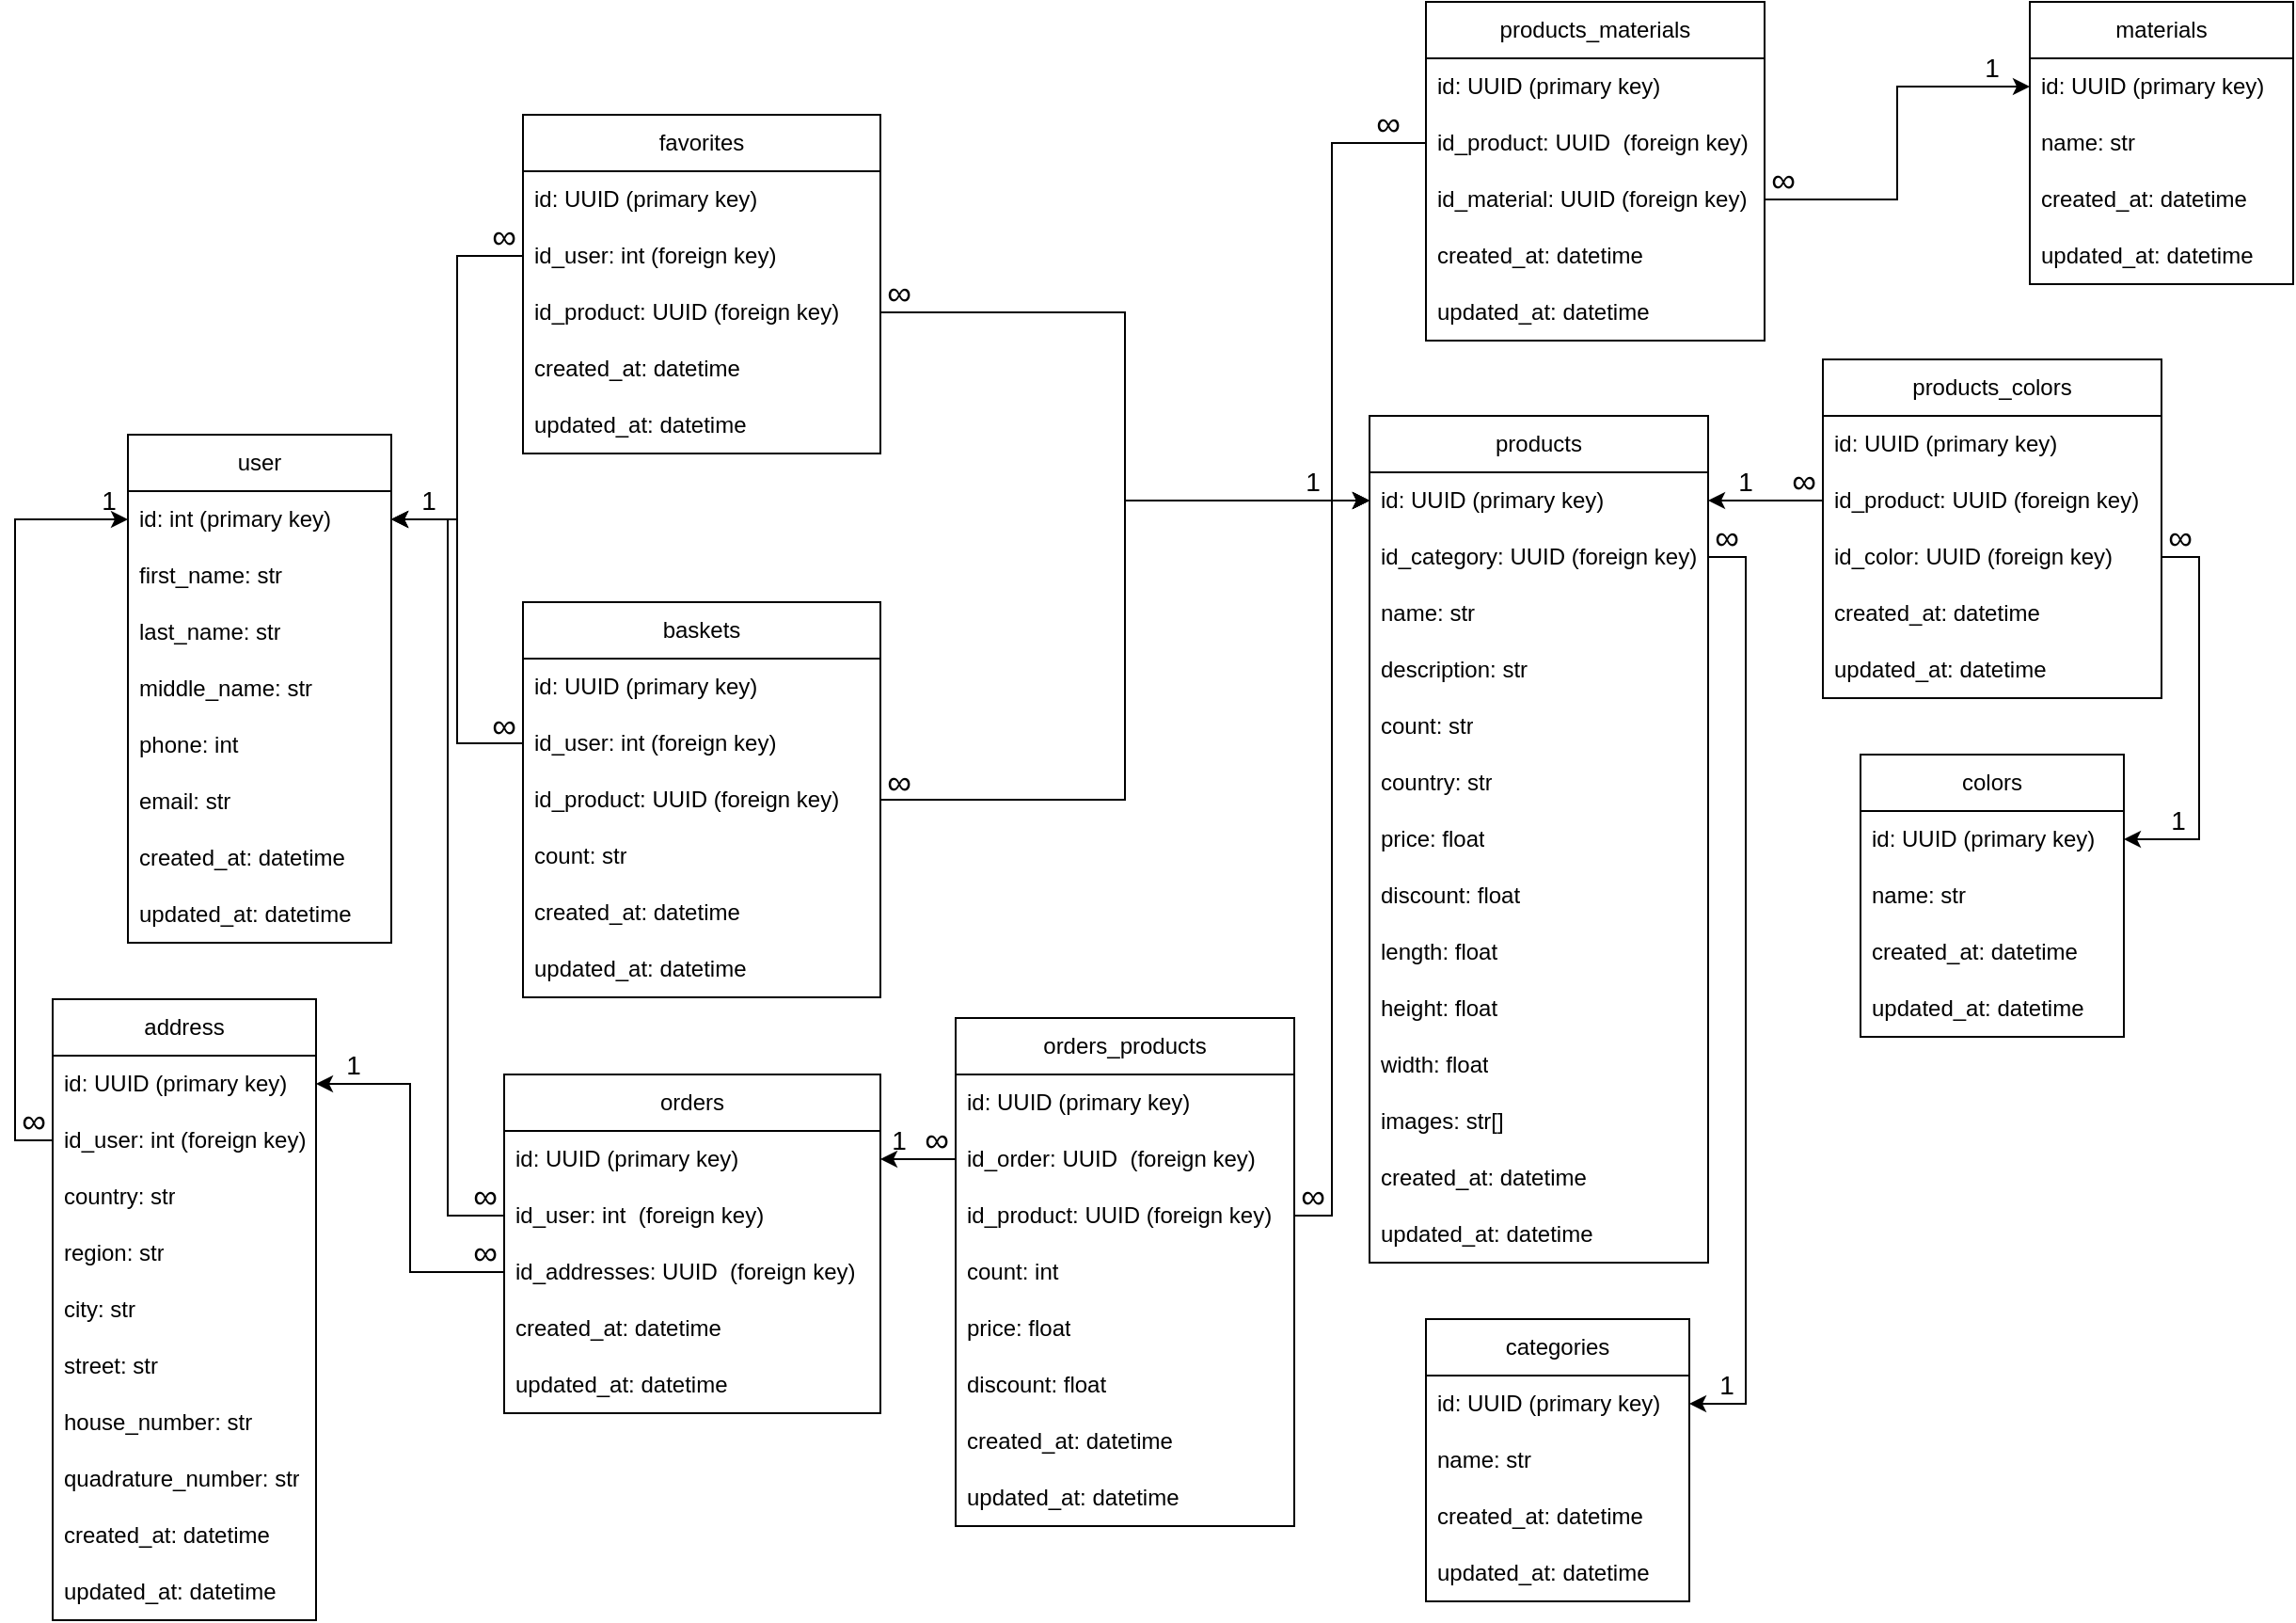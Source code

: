 <mxfile version="28.2.5">
  <diagram name="Страница — 1" id="XmU7FVaK3jE8SPBgmgjJ">
    <mxGraphModel dx="391" dy="417" grid="1" gridSize="10" guides="1" tooltips="1" connect="1" arrows="1" fold="1" page="1" pageScale="1" pageWidth="827" pageHeight="1169" math="0" shadow="0">
      <root>
        <mxCell id="0" />
        <mxCell id="1" parent="0" />
        <mxCell id="-l-SPAOXiLF5d0-7o0N8-3" value="user" style="swimlane;fontStyle=0;childLayout=stackLayout;horizontal=1;startSize=30;horizontalStack=0;resizeParent=1;resizeParentMax=0;resizeLast=0;collapsible=1;marginBottom=0;whiteSpace=wrap;html=1;" parent="1" vertex="1">
          <mxGeometry x="160" y="360" width="140" height="270" as="geometry" />
        </mxCell>
        <mxCell id="-l-SPAOXiLF5d0-7o0N8-4" value="id: int (primary key)" style="text;strokeColor=none;fillColor=none;align=left;verticalAlign=middle;spacingLeft=4;spacingRight=4;overflow=hidden;points=[[0,0.5],[1,0.5]];portConstraint=eastwest;rotatable=0;whiteSpace=wrap;html=1;" parent="-l-SPAOXiLF5d0-7o0N8-3" vertex="1">
          <mxGeometry y="30" width="140" height="30" as="geometry" />
        </mxCell>
        <mxCell id="-l-SPAOXiLF5d0-7o0N8-5" value="first_name: str" style="text;strokeColor=none;fillColor=none;align=left;verticalAlign=middle;spacingLeft=4;spacingRight=4;overflow=hidden;points=[[0,0.5],[1,0.5]];portConstraint=eastwest;rotatable=0;whiteSpace=wrap;html=1;" parent="-l-SPAOXiLF5d0-7o0N8-3" vertex="1">
          <mxGeometry y="60" width="140" height="30" as="geometry" />
        </mxCell>
        <mxCell id="-l-SPAOXiLF5d0-7o0N8-6" value="last_name: str" style="text;strokeColor=none;fillColor=none;align=left;verticalAlign=middle;spacingLeft=4;spacingRight=4;overflow=hidden;points=[[0,0.5],[1,0.5]];portConstraint=eastwest;rotatable=0;whiteSpace=wrap;html=1;" parent="-l-SPAOXiLF5d0-7o0N8-3" vertex="1">
          <mxGeometry y="90" width="140" height="30" as="geometry" />
        </mxCell>
        <mxCell id="-l-SPAOXiLF5d0-7o0N8-7" value="middle_name: str" style="text;strokeColor=none;fillColor=none;align=left;verticalAlign=middle;spacingLeft=4;spacingRight=4;overflow=hidden;points=[[0,0.5],[1,0.5]];portConstraint=eastwest;rotatable=0;whiteSpace=wrap;html=1;" parent="-l-SPAOXiLF5d0-7o0N8-3" vertex="1">
          <mxGeometry y="120" width="140" height="30" as="geometry" />
        </mxCell>
        <mxCell id="-l-SPAOXiLF5d0-7o0N8-8" value="phone: int" style="text;strokeColor=none;fillColor=none;align=left;verticalAlign=middle;spacingLeft=4;spacingRight=4;overflow=hidden;points=[[0,0.5],[1,0.5]];portConstraint=eastwest;rotatable=0;whiteSpace=wrap;html=1;" parent="-l-SPAOXiLF5d0-7o0N8-3" vertex="1">
          <mxGeometry y="150" width="140" height="30" as="geometry" />
        </mxCell>
        <mxCell id="-l-SPAOXiLF5d0-7o0N8-9" value="email: str" style="text;strokeColor=none;fillColor=none;align=left;verticalAlign=middle;spacingLeft=4;spacingRight=4;overflow=hidden;points=[[0,0.5],[1,0.5]];portConstraint=eastwest;rotatable=0;whiteSpace=wrap;html=1;" parent="-l-SPAOXiLF5d0-7o0N8-3" vertex="1">
          <mxGeometry y="180" width="140" height="30" as="geometry" />
        </mxCell>
        <mxCell id="-l-SPAOXiLF5d0-7o0N8-10" value="created_at: datetime" style="text;strokeColor=none;fillColor=none;align=left;verticalAlign=middle;spacingLeft=4;spacingRight=4;overflow=hidden;points=[[0,0.5],[1,0.5]];portConstraint=eastwest;rotatable=0;whiteSpace=wrap;html=1;" parent="-l-SPAOXiLF5d0-7o0N8-3" vertex="1">
          <mxGeometry y="210" width="140" height="30" as="geometry" />
        </mxCell>
        <mxCell id="-l-SPAOXiLF5d0-7o0N8-11" value="updated_at: datetime" style="text;strokeColor=none;fillColor=none;align=left;verticalAlign=middle;spacingLeft=4;spacingRight=4;overflow=hidden;points=[[0,0.5],[1,0.5]];portConstraint=eastwest;rotatable=0;whiteSpace=wrap;html=1;" parent="-l-SPAOXiLF5d0-7o0N8-3" vertex="1">
          <mxGeometry y="240" width="140" height="30" as="geometry" />
        </mxCell>
        <mxCell id="-l-SPAOXiLF5d0-7o0N8-12" value="address" style="swimlane;fontStyle=0;childLayout=stackLayout;horizontal=1;startSize=30;horizontalStack=0;resizeParent=1;resizeParentMax=0;resizeLast=0;collapsible=1;marginBottom=0;whiteSpace=wrap;html=1;" parent="1" vertex="1">
          <mxGeometry x="120" y="660" width="140" height="330" as="geometry" />
        </mxCell>
        <mxCell id="-l-SPAOXiLF5d0-7o0N8-13" value="id: UUID&amp;nbsp;(primary key)" style="text;strokeColor=none;fillColor=none;align=left;verticalAlign=middle;spacingLeft=4;spacingRight=4;overflow=hidden;points=[[0,0.5],[1,0.5]];portConstraint=eastwest;rotatable=0;whiteSpace=wrap;html=1;" parent="-l-SPAOXiLF5d0-7o0N8-12" vertex="1">
          <mxGeometry y="30" width="140" height="30" as="geometry" />
        </mxCell>
        <mxCell id="-l-SPAOXiLF5d0-7o0N8-14" value="id_user: int (foreign key)" style="text;strokeColor=none;fillColor=none;align=left;verticalAlign=middle;spacingLeft=4;spacingRight=4;overflow=hidden;points=[[0,0.5],[1,0.5]];portConstraint=eastwest;rotatable=0;whiteSpace=wrap;html=1;" parent="-l-SPAOXiLF5d0-7o0N8-12" vertex="1">
          <mxGeometry y="60" width="140" height="30" as="geometry" />
        </mxCell>
        <mxCell id="-l-SPAOXiLF5d0-7o0N8-15" value="&lt;span style=&quot;white-space-collapse: preserve;&quot; data-src-align=&quot;0:6&quot; class=&quot;aNeGP0gI0B9AV8JaHPyH&quot;&gt;country&lt;/span&gt;: str" style="text;strokeColor=none;fillColor=none;align=left;verticalAlign=middle;spacingLeft=4;spacingRight=4;overflow=hidden;points=[[0,0.5],[1,0.5]];portConstraint=eastwest;rotatable=0;whiteSpace=wrap;html=1;" parent="-l-SPAOXiLF5d0-7o0N8-12" vertex="1">
          <mxGeometry y="90" width="140" height="30" as="geometry" />
        </mxCell>
        <mxCell id="-l-SPAOXiLF5d0-7o0N8-16" value="&lt;span style=&quot;white-space-collapse: preserve;&quot; data-src-align=&quot;0:6&quot; class=&quot;aNeGP0gI0B9AV8JaHPyH&quot;&gt;region&lt;/span&gt;: str" style="text;strokeColor=none;fillColor=none;align=left;verticalAlign=middle;spacingLeft=4;spacingRight=4;overflow=hidden;points=[[0,0.5],[1,0.5]];portConstraint=eastwest;rotatable=0;whiteSpace=wrap;html=1;" parent="-l-SPAOXiLF5d0-7o0N8-12" vertex="1">
          <mxGeometry y="120" width="140" height="30" as="geometry" />
        </mxCell>
        <mxCell id="-l-SPAOXiLF5d0-7o0N8-17" value="&lt;span style=&quot;white-space-collapse: preserve;&quot; data-src-align=&quot;0:5&quot; class=&quot;aNeGP0gI0B9AV8JaHPyH&quot;&gt;city: str&lt;/span&gt;" style="text;strokeColor=none;fillColor=none;align=left;verticalAlign=middle;spacingLeft=4;spacingRight=4;overflow=hidden;points=[[0,0.5],[1,0.5]];portConstraint=eastwest;rotatable=0;whiteSpace=wrap;html=1;" parent="-l-SPAOXiLF5d0-7o0N8-12" vertex="1">
          <mxGeometry y="150" width="140" height="30" as="geometry" />
        </mxCell>
        <mxCell id="-l-SPAOXiLF5d0-7o0N8-18" value="&lt;span style=&quot;white-space-collapse: preserve;&quot; data-src-align=&quot;0:5&quot; class=&quot;aNeGP0gI0B9AV8JaHPyH&quot;&gt;street&lt;/span&gt;: str" style="text;strokeColor=none;fillColor=none;align=left;verticalAlign=middle;spacingLeft=4;spacingRight=4;overflow=hidden;points=[[0,0.5],[1,0.5]];portConstraint=eastwest;rotatable=0;whiteSpace=wrap;html=1;" parent="-l-SPAOXiLF5d0-7o0N8-12" vertex="1">
          <mxGeometry y="180" width="140" height="30" as="geometry" />
        </mxCell>
        <mxCell id="-l-SPAOXiLF5d0-7o0N8-19" value="&lt;span style=&quot;white-space-collapse: preserve;&quot; data-src-align=&quot;0:5&quot; class=&quot;aNeGP0gI0B9AV8JaHPyH&quot;&gt;house_number&lt;/span&gt;: str" style="text;strokeColor=none;fillColor=none;align=left;verticalAlign=middle;spacingLeft=4;spacingRight=4;overflow=hidden;points=[[0,0.5],[1,0.5]];portConstraint=eastwest;rotatable=0;whiteSpace=wrap;html=1;" parent="-l-SPAOXiLF5d0-7o0N8-12" vertex="1">
          <mxGeometry y="210" width="140" height="30" as="geometry" />
        </mxCell>
        <mxCell id="-l-SPAOXiLF5d0-7o0N8-20" value="&lt;span style=&quot;white-space-collapse: preserve;&quot;&gt;quadrature_&lt;/span&gt;&lt;span style=&quot;white-space-collapse: preserve;&quot; data-src-align=&quot;0:14&quot; class=&quot;aNeGP0gI0B9AV8JaHPyH&quot;&gt;number&lt;/span&gt;: str" style="text;strokeColor=none;fillColor=none;align=left;verticalAlign=middle;spacingLeft=4;spacingRight=4;overflow=hidden;points=[[0,0.5],[1,0.5]];portConstraint=eastwest;rotatable=0;whiteSpace=wrap;html=1;" parent="-l-SPAOXiLF5d0-7o0N8-12" vertex="1">
          <mxGeometry y="240" width="140" height="30" as="geometry" />
        </mxCell>
        <mxCell id="-l-SPAOXiLF5d0-7o0N8-21" value="created_at: datetime" style="text;strokeColor=none;fillColor=none;align=left;verticalAlign=middle;spacingLeft=4;spacingRight=4;overflow=hidden;points=[[0,0.5],[1,0.5]];portConstraint=eastwest;rotatable=0;whiteSpace=wrap;html=1;" parent="-l-SPAOXiLF5d0-7o0N8-12" vertex="1">
          <mxGeometry y="270" width="140" height="30" as="geometry" />
        </mxCell>
        <mxCell id="-l-SPAOXiLF5d0-7o0N8-22" value="updated_at: datetime" style="text;strokeColor=none;fillColor=none;align=left;verticalAlign=middle;spacingLeft=4;spacingRight=4;overflow=hidden;points=[[0,0.5],[1,0.5]];portConstraint=eastwest;rotatable=0;whiteSpace=wrap;html=1;" parent="-l-SPAOXiLF5d0-7o0N8-12" vertex="1">
          <mxGeometry y="300" width="140" height="30" as="geometry" />
        </mxCell>
        <mxCell id="-l-SPAOXiLF5d0-7o0N8-24" value="&lt;span style=&quot;white-space-collapse: preserve;&quot; data-src-align=&quot;0:5&quot; class=&quot;aNeGP0gI0B9AV8JaHPyH&quot;&gt;products&lt;/span&gt;" style="swimlane;fontStyle=0;childLayout=stackLayout;horizontal=1;startSize=30;horizontalStack=0;resizeParent=1;resizeParentMax=0;resizeLast=0;collapsible=1;marginBottom=0;whiteSpace=wrap;html=1;" parent="1" vertex="1">
          <mxGeometry x="820" y="350" width="180" height="450" as="geometry" />
        </mxCell>
        <mxCell id="-l-SPAOXiLF5d0-7o0N8-25" value="id: UUID&amp;nbsp;(primary key)" style="text;strokeColor=none;fillColor=none;align=left;verticalAlign=middle;spacingLeft=4;spacingRight=4;overflow=hidden;points=[[0,0.5],[1,0.5]];portConstraint=eastwest;rotatable=0;whiteSpace=wrap;html=1;" parent="-l-SPAOXiLF5d0-7o0N8-24" vertex="1">
          <mxGeometry y="30" width="180" height="30" as="geometry" />
        </mxCell>
        <mxCell id="O5aQrJWOb8Flz0YqoE9P-17" value="&lt;span style=&quot;white-space-collapse: preserve;&quot;&gt;id_category: UUID&lt;/span&gt;&amp;nbsp;(foreign key)" style="text;strokeColor=none;fillColor=none;align=left;verticalAlign=middle;spacingLeft=4;spacingRight=4;overflow=hidden;points=[[0,0.5],[1,0.5]];portConstraint=eastwest;rotatable=0;whiteSpace=wrap;html=1;" vertex="1" parent="-l-SPAOXiLF5d0-7o0N8-24">
          <mxGeometry y="60" width="180" height="30" as="geometry" />
        </mxCell>
        <mxCell id="-l-SPAOXiLF5d0-7o0N8-27" value="&lt;span style=&quot;white-space-collapse: preserve;&quot;&gt;name&lt;/span&gt;: str" style="text;strokeColor=none;fillColor=none;align=left;verticalAlign=middle;spacingLeft=4;spacingRight=4;overflow=hidden;points=[[0,0.5],[1,0.5]];portConstraint=eastwest;rotatable=0;whiteSpace=wrap;html=1;" parent="-l-SPAOXiLF5d0-7o0N8-24" vertex="1">
          <mxGeometry y="90" width="180" height="30" as="geometry" />
        </mxCell>
        <mxCell id="-l-SPAOXiLF5d0-7o0N8-28" value="&lt;span style=&quot;white-space-collapse: preserve;&quot; data-src-align=&quot;0:6&quot; class=&quot;aNeGP0gI0B9AV8JaHPyH&quot;&gt;description&lt;/span&gt;: str" style="text;strokeColor=none;fillColor=none;align=left;verticalAlign=middle;spacingLeft=4;spacingRight=4;overflow=hidden;points=[[0,0.5],[1,0.5]];portConstraint=eastwest;rotatable=0;whiteSpace=wrap;html=1;" parent="-l-SPAOXiLF5d0-7o0N8-24" vertex="1">
          <mxGeometry y="120" width="180" height="30" as="geometry" />
        </mxCell>
        <mxCell id="-l-SPAOXiLF5d0-7o0N8-29" value="&lt;span style=&quot;white-space-collapse: preserve;&quot; data-src-align=&quot;0:5&quot; class=&quot;aNeGP0gI0B9AV8JaHPyH&quot;&gt;count: str&lt;/span&gt;" style="text;strokeColor=none;fillColor=none;align=left;verticalAlign=middle;spacingLeft=4;spacingRight=4;overflow=hidden;points=[[0,0.5],[1,0.5]];portConstraint=eastwest;rotatable=0;whiteSpace=wrap;html=1;" parent="-l-SPAOXiLF5d0-7o0N8-24" vertex="1">
          <mxGeometry y="150" width="180" height="30" as="geometry" />
        </mxCell>
        <mxCell id="-l-SPAOXiLF5d0-7o0N8-35" value="&lt;span style=&quot;white-space-collapse: preserve;&quot; data-src-align=&quot;0:5&quot; class=&quot;aNeGP0gI0B9AV8JaHPyH&quot;&gt;country: str&lt;/span&gt;" style="text;strokeColor=none;fillColor=none;align=left;verticalAlign=middle;spacingLeft=4;spacingRight=4;overflow=hidden;points=[[0,0.5],[1,0.5]];portConstraint=eastwest;rotatable=0;whiteSpace=wrap;html=1;" parent="-l-SPAOXiLF5d0-7o0N8-24" vertex="1">
          <mxGeometry y="180" width="180" height="30" as="geometry" />
        </mxCell>
        <mxCell id="-l-SPAOXiLF5d0-7o0N8-30" value="&lt;span style=&quot;white-space-collapse: preserve;&quot;&gt;price: float&lt;/span&gt;" style="text;strokeColor=none;fillColor=none;align=left;verticalAlign=middle;spacingLeft=4;spacingRight=4;overflow=hidden;points=[[0,0.5],[1,0.5]];portConstraint=eastwest;rotatable=0;whiteSpace=wrap;html=1;" parent="-l-SPAOXiLF5d0-7o0N8-24" vertex="1">
          <mxGeometry y="210" width="180" height="30" as="geometry" />
        </mxCell>
        <mxCell id="-l-SPAOXiLF5d0-7o0N8-31" value="&lt;span style=&quot;white-space-collapse: preserve;&quot; data-src-align=&quot;0:6&quot; class=&quot;aNeGP0gI0B9AV8JaHPyH&quot;&gt;discount: float&lt;/span&gt;" style="text;strokeColor=none;fillColor=none;align=left;verticalAlign=middle;spacingLeft=4;spacingRight=4;overflow=hidden;points=[[0,0.5],[1,0.5]];portConstraint=eastwest;rotatable=0;whiteSpace=wrap;html=1;" parent="-l-SPAOXiLF5d0-7o0N8-24" vertex="1">
          <mxGeometry y="240" width="180" height="30" as="geometry" />
        </mxCell>
        <mxCell id="-l-SPAOXiLF5d0-7o0N8-72" value="&lt;span style=&quot;white-space-collapse: preserve;&quot; data-src-align=&quot;0:6&quot; class=&quot;aNeGP0gI0B9AV8JaHPyH&quot;&gt;&lt;span data-src-align=&quot;0:5&quot; class=&quot;aNeGP0gI0B9AV8JaHPyH&quot;&gt;length&lt;/span&gt;: float&lt;/span&gt;" style="text;strokeColor=none;fillColor=none;align=left;verticalAlign=middle;spacingLeft=4;spacingRight=4;overflow=hidden;points=[[0,0.5],[1,0.5]];portConstraint=eastwest;rotatable=0;whiteSpace=wrap;html=1;" parent="-l-SPAOXiLF5d0-7o0N8-24" vertex="1">
          <mxGeometry y="270" width="180" height="30" as="geometry" />
        </mxCell>
        <mxCell id="-l-SPAOXiLF5d0-7o0N8-70" value="&lt;span style=&quot;white-space-collapse: preserve;&quot; data-src-align=&quot;0:6&quot; class=&quot;aNeGP0gI0B9AV8JaHPyH&quot;&gt;height: float&lt;/span&gt;" style="text;strokeColor=none;fillColor=none;align=left;verticalAlign=middle;spacingLeft=4;spacingRight=4;overflow=hidden;points=[[0,0.5],[1,0.5]];portConstraint=eastwest;rotatable=0;whiteSpace=wrap;html=1;" parent="-l-SPAOXiLF5d0-7o0N8-24" vertex="1">
          <mxGeometry y="300" width="180" height="30" as="geometry" />
        </mxCell>
        <mxCell id="-l-SPAOXiLF5d0-7o0N8-71" value="&lt;span style=&quot;white-space-collapse: preserve;&quot; data-src-align=&quot;0:6&quot; class=&quot;aNeGP0gI0B9AV8JaHPyH&quot;&gt;&lt;span data-src-align=&quot;0:6&quot; class=&quot;aNeGP0gI0B9AV8JaHPyH&quot;&gt;width&lt;/span&gt;: float&lt;/span&gt;" style="text;strokeColor=none;fillColor=none;align=left;verticalAlign=middle;spacingLeft=4;spacingRight=4;overflow=hidden;points=[[0,0.5],[1,0.5]];portConstraint=eastwest;rotatable=0;whiteSpace=wrap;html=1;" parent="-l-SPAOXiLF5d0-7o0N8-24" vertex="1">
          <mxGeometry y="330" width="180" height="30" as="geometry" />
        </mxCell>
        <mxCell id="-l-SPAOXiLF5d0-7o0N8-32" value="&lt;span style=&quot;white-space-collapse: preserve;&quot;&gt;images: str[]&lt;/span&gt;" style="text;strokeColor=none;fillColor=none;align=left;verticalAlign=middle;spacingLeft=4;spacingRight=4;overflow=hidden;points=[[0,0.5],[1,0.5]];portConstraint=eastwest;rotatable=0;whiteSpace=wrap;html=1;" parent="-l-SPAOXiLF5d0-7o0N8-24" vertex="1">
          <mxGeometry y="360" width="180" height="30" as="geometry" />
        </mxCell>
        <mxCell id="-l-SPAOXiLF5d0-7o0N8-33" value="created_at: datetime" style="text;strokeColor=none;fillColor=none;align=left;verticalAlign=middle;spacingLeft=4;spacingRight=4;overflow=hidden;points=[[0,0.5],[1,0.5]];portConstraint=eastwest;rotatable=0;whiteSpace=wrap;html=1;" parent="-l-SPAOXiLF5d0-7o0N8-24" vertex="1">
          <mxGeometry y="390" width="180" height="30" as="geometry" />
        </mxCell>
        <mxCell id="-l-SPAOXiLF5d0-7o0N8-34" value="updated_at: datetime" style="text;strokeColor=none;fillColor=none;align=left;verticalAlign=middle;spacingLeft=4;spacingRight=4;overflow=hidden;points=[[0,0.5],[1,0.5]];portConstraint=eastwest;rotatable=0;whiteSpace=wrap;html=1;" parent="-l-SPAOXiLF5d0-7o0N8-24" vertex="1">
          <mxGeometry y="420" width="180" height="30" as="geometry" />
        </mxCell>
        <mxCell id="-l-SPAOXiLF5d0-7o0N8-37" value="&lt;span style=&quot;white-space-collapse: preserve;&quot; data-src-align=&quot;0:5&quot; class=&quot;aNeGP0gI0B9AV8JaHPyH&quot;&gt;colors&lt;/span&gt;" style="swimlane;fontStyle=0;childLayout=stackLayout;horizontal=1;startSize=30;horizontalStack=0;resizeParent=1;resizeParentMax=0;resizeLast=0;collapsible=1;marginBottom=0;whiteSpace=wrap;html=1;" parent="1" vertex="1">
          <mxGeometry x="1081" y="530" width="140" height="150" as="geometry" />
        </mxCell>
        <mxCell id="-l-SPAOXiLF5d0-7o0N8-38" value="id: UUID&amp;nbsp;(primary key)" style="text;strokeColor=none;fillColor=none;align=left;verticalAlign=middle;spacingLeft=4;spacingRight=4;overflow=hidden;points=[[0,0.5],[1,0.5]];portConstraint=eastwest;rotatable=0;whiteSpace=wrap;html=1;" parent="-l-SPAOXiLF5d0-7o0N8-37" vertex="1">
          <mxGeometry y="30" width="140" height="30" as="geometry" />
        </mxCell>
        <mxCell id="-l-SPAOXiLF5d0-7o0N8-39" value="&lt;span style=&quot;white-space-collapse: preserve;&quot;&gt;name: str&lt;/span&gt;" style="text;strokeColor=none;fillColor=none;align=left;verticalAlign=middle;spacingLeft=4;spacingRight=4;overflow=hidden;points=[[0,0.5],[1,0.5]];portConstraint=eastwest;rotatable=0;whiteSpace=wrap;html=1;" parent="-l-SPAOXiLF5d0-7o0N8-37" vertex="1">
          <mxGeometry y="60" width="140" height="30" as="geometry" />
        </mxCell>
        <mxCell id="-l-SPAOXiLF5d0-7o0N8-46" value="created_at: datetime" style="text;strokeColor=none;fillColor=none;align=left;verticalAlign=middle;spacingLeft=4;spacingRight=4;overflow=hidden;points=[[0,0.5],[1,0.5]];portConstraint=eastwest;rotatable=0;whiteSpace=wrap;html=1;" parent="-l-SPAOXiLF5d0-7o0N8-37" vertex="1">
          <mxGeometry y="90" width="140" height="30" as="geometry" />
        </mxCell>
        <mxCell id="-l-SPAOXiLF5d0-7o0N8-47" value="updated_at: datetime" style="text;strokeColor=none;fillColor=none;align=left;verticalAlign=middle;spacingLeft=4;spacingRight=4;overflow=hidden;points=[[0,0.5],[1,0.5]];portConstraint=eastwest;rotatable=0;whiteSpace=wrap;html=1;" parent="-l-SPAOXiLF5d0-7o0N8-37" vertex="1">
          <mxGeometry y="120" width="140" height="30" as="geometry" />
        </mxCell>
        <mxCell id="-l-SPAOXiLF5d0-7o0N8-48" value="&lt;span style=&quot;white-space-collapse: preserve;&quot; data-src-align=&quot;0:5&quot; class=&quot;aNeGP0gI0B9AV8JaHPyH&quot;&gt;products_colors&lt;/span&gt;" style="swimlane;fontStyle=0;childLayout=stackLayout;horizontal=1;startSize=30;horizontalStack=0;resizeParent=1;resizeParentMax=0;resizeLast=0;collapsible=1;marginBottom=0;whiteSpace=wrap;html=1;" parent="1" vertex="1">
          <mxGeometry x="1061" y="320" width="180" height="180" as="geometry" />
        </mxCell>
        <mxCell id="-l-SPAOXiLF5d0-7o0N8-49" value="id: UUID&amp;nbsp;(primary key)" style="text;strokeColor=none;fillColor=none;align=left;verticalAlign=middle;spacingLeft=4;spacingRight=4;overflow=hidden;points=[[0,0.5],[1,0.5]];portConstraint=eastwest;rotatable=0;whiteSpace=wrap;html=1;" parent="-l-SPAOXiLF5d0-7o0N8-48" vertex="1">
          <mxGeometry y="30" width="180" height="30" as="geometry" />
        </mxCell>
        <mxCell id="-l-SPAOXiLF5d0-7o0N8-50" value="&lt;span style=&quot;white-space-collapse: preserve;&quot;&gt;id_product: UUID&lt;/span&gt;&amp;nbsp;(foreign key)" style="text;strokeColor=none;fillColor=none;align=left;verticalAlign=middle;spacingLeft=4;spacingRight=4;overflow=hidden;points=[[0,0.5],[1,0.5]];portConstraint=eastwest;rotatable=0;whiteSpace=wrap;html=1;" parent="-l-SPAOXiLF5d0-7o0N8-48" vertex="1">
          <mxGeometry y="60" width="180" height="30" as="geometry" />
        </mxCell>
        <mxCell id="-l-SPAOXiLF5d0-7o0N8-55" value="&lt;span style=&quot;white-space-collapse: preserve;&quot;&gt;id_color: UUID&lt;/span&gt;&amp;nbsp;(foreign key)" style="text;strokeColor=none;fillColor=none;align=left;verticalAlign=middle;spacingLeft=4;spacingRight=4;overflow=hidden;points=[[0,0.5],[1,0.5]];portConstraint=eastwest;rotatable=0;whiteSpace=wrap;html=1;" parent="-l-SPAOXiLF5d0-7o0N8-48" vertex="1">
          <mxGeometry y="90" width="180" height="30" as="geometry" />
        </mxCell>
        <mxCell id="-l-SPAOXiLF5d0-7o0N8-51" value="created_at: datetime" style="text;strokeColor=none;fillColor=none;align=left;verticalAlign=middle;spacingLeft=4;spacingRight=4;overflow=hidden;points=[[0,0.5],[1,0.5]];portConstraint=eastwest;rotatable=0;whiteSpace=wrap;html=1;" parent="-l-SPAOXiLF5d0-7o0N8-48" vertex="1">
          <mxGeometry y="120" width="180" height="30" as="geometry" />
        </mxCell>
        <mxCell id="-l-SPAOXiLF5d0-7o0N8-52" value="updated_at: datetime" style="text;strokeColor=none;fillColor=none;align=left;verticalAlign=middle;spacingLeft=4;spacingRight=4;overflow=hidden;points=[[0,0.5],[1,0.5]];portConstraint=eastwest;rotatable=0;whiteSpace=wrap;html=1;" parent="-l-SPAOXiLF5d0-7o0N8-48" vertex="1">
          <mxGeometry y="150" width="180" height="30" as="geometry" />
        </mxCell>
        <mxCell id="-l-SPAOXiLF5d0-7o0N8-54" style="edgeStyle=orthogonalEdgeStyle;rounded=0;orthogonalLoop=1;jettySize=auto;html=1;exitX=0;exitY=0.5;exitDx=0;exitDy=0;entryX=1;entryY=0.5;entryDx=0;entryDy=0;" parent="1" source="-l-SPAOXiLF5d0-7o0N8-50" target="-l-SPAOXiLF5d0-7o0N8-25" edge="1">
          <mxGeometry relative="1" as="geometry" />
        </mxCell>
        <mxCell id="-l-SPAOXiLF5d0-7o0N8-57" value="&lt;span style=&quot;white-space-collapse: preserve;&quot; data-src-align=&quot;0:5&quot; class=&quot;aNeGP0gI0B9AV8JaHPyH&quot;&gt;materials&lt;/span&gt;" style="swimlane;fontStyle=0;childLayout=stackLayout;horizontal=1;startSize=30;horizontalStack=0;resizeParent=1;resizeParentMax=0;resizeLast=0;collapsible=1;marginBottom=0;whiteSpace=wrap;html=1;" parent="1" vertex="1">
          <mxGeometry x="1171" y="130" width="140" height="150" as="geometry" />
        </mxCell>
        <mxCell id="-l-SPAOXiLF5d0-7o0N8-58" value="id: UUID&amp;nbsp;(primary key)" style="text;strokeColor=none;fillColor=none;align=left;verticalAlign=middle;spacingLeft=4;spacingRight=4;overflow=hidden;points=[[0,0.5],[1,0.5]];portConstraint=eastwest;rotatable=0;whiteSpace=wrap;html=1;" parent="-l-SPAOXiLF5d0-7o0N8-57" vertex="1">
          <mxGeometry y="30" width="140" height="30" as="geometry" />
        </mxCell>
        <mxCell id="-l-SPAOXiLF5d0-7o0N8-59" value="&lt;span style=&quot;white-space-collapse: preserve;&quot;&gt;name: str&lt;/span&gt;" style="text;strokeColor=none;fillColor=none;align=left;verticalAlign=middle;spacingLeft=4;spacingRight=4;overflow=hidden;points=[[0,0.5],[1,0.5]];portConstraint=eastwest;rotatable=0;whiteSpace=wrap;html=1;" parent="-l-SPAOXiLF5d0-7o0N8-57" vertex="1">
          <mxGeometry y="60" width="140" height="30" as="geometry" />
        </mxCell>
        <mxCell id="-l-SPAOXiLF5d0-7o0N8-60" value="created_at: datetime" style="text;strokeColor=none;fillColor=none;align=left;verticalAlign=middle;spacingLeft=4;spacingRight=4;overflow=hidden;points=[[0,0.5],[1,0.5]];portConstraint=eastwest;rotatable=0;whiteSpace=wrap;html=1;" parent="-l-SPAOXiLF5d0-7o0N8-57" vertex="1">
          <mxGeometry y="90" width="140" height="30" as="geometry" />
        </mxCell>
        <mxCell id="-l-SPAOXiLF5d0-7o0N8-61" value="updated_at: datetime" style="text;strokeColor=none;fillColor=none;align=left;verticalAlign=middle;spacingLeft=4;spacingRight=4;overflow=hidden;points=[[0,0.5],[1,0.5]];portConstraint=eastwest;rotatable=0;whiteSpace=wrap;html=1;" parent="-l-SPAOXiLF5d0-7o0N8-57" vertex="1">
          <mxGeometry y="120" width="140" height="30" as="geometry" />
        </mxCell>
        <mxCell id="-l-SPAOXiLF5d0-7o0N8-62" value="&lt;span style=&quot;white-space-collapse: preserve;&quot; data-src-align=&quot;0:5&quot; class=&quot;aNeGP0gI0B9AV8JaHPyH&quot;&gt;products_materials&lt;/span&gt;" style="swimlane;fontStyle=0;childLayout=stackLayout;horizontal=1;startSize=30;horizontalStack=0;resizeParent=1;resizeParentMax=0;resizeLast=0;collapsible=1;marginBottom=0;whiteSpace=wrap;html=1;" parent="1" vertex="1">
          <mxGeometry x="850" y="130" width="180" height="180" as="geometry" />
        </mxCell>
        <mxCell id="-l-SPAOXiLF5d0-7o0N8-63" value="id: UUID&amp;nbsp;(primary key)" style="text;strokeColor=none;fillColor=none;align=left;verticalAlign=middle;spacingLeft=4;spacingRight=4;overflow=hidden;points=[[0,0.5],[1,0.5]];portConstraint=eastwest;rotatable=0;whiteSpace=wrap;html=1;" parent="-l-SPAOXiLF5d0-7o0N8-62" vertex="1">
          <mxGeometry y="30" width="180" height="30" as="geometry" />
        </mxCell>
        <mxCell id="-l-SPAOXiLF5d0-7o0N8-64" value="&lt;span style=&quot;white-space-collapse: preserve;&quot;&gt;id_product: UUID &lt;/span&gt;&amp;nbsp;(foreign key)" style="text;strokeColor=none;fillColor=none;align=left;verticalAlign=middle;spacingLeft=4;spacingRight=4;overflow=hidden;points=[[0,0.5],[1,0.5]];portConstraint=eastwest;rotatable=0;whiteSpace=wrap;html=1;" parent="-l-SPAOXiLF5d0-7o0N8-62" vertex="1">
          <mxGeometry y="60" width="180" height="30" as="geometry" />
        </mxCell>
        <mxCell id="-l-SPAOXiLF5d0-7o0N8-65" value="&lt;span style=&quot;white-space-collapse: preserve;&quot;&gt;id_material: UUID&lt;/span&gt;&amp;nbsp;(foreign key)" style="text;strokeColor=none;fillColor=none;align=left;verticalAlign=middle;spacingLeft=4;spacingRight=4;overflow=hidden;points=[[0,0.5],[1,0.5]];portConstraint=eastwest;rotatable=0;whiteSpace=wrap;html=1;" parent="-l-SPAOXiLF5d0-7o0N8-62" vertex="1">
          <mxGeometry y="90" width="180" height="30" as="geometry" />
        </mxCell>
        <mxCell id="-l-SPAOXiLF5d0-7o0N8-66" value="created_at: datetime" style="text;strokeColor=none;fillColor=none;align=left;verticalAlign=middle;spacingLeft=4;spacingRight=4;overflow=hidden;points=[[0,0.5],[1,0.5]];portConstraint=eastwest;rotatable=0;whiteSpace=wrap;html=1;" parent="-l-SPAOXiLF5d0-7o0N8-62" vertex="1">
          <mxGeometry y="120" width="180" height="30" as="geometry" />
        </mxCell>
        <mxCell id="-l-SPAOXiLF5d0-7o0N8-67" value="updated_at: datetime" style="text;strokeColor=none;fillColor=none;align=left;verticalAlign=middle;spacingLeft=4;spacingRight=4;overflow=hidden;points=[[0,0.5],[1,0.5]];portConstraint=eastwest;rotatable=0;whiteSpace=wrap;html=1;" parent="-l-SPAOXiLF5d0-7o0N8-62" vertex="1">
          <mxGeometry y="150" width="180" height="30" as="geometry" />
        </mxCell>
        <mxCell id="-l-SPAOXiLF5d0-7o0N8-68" style="edgeStyle=orthogonalEdgeStyle;rounded=0;orthogonalLoop=1;jettySize=auto;html=1;exitX=0;exitY=0.5;exitDx=0;exitDy=0;entryX=0;entryY=0.5;entryDx=0;entryDy=0;" parent="1" source="-l-SPAOXiLF5d0-7o0N8-64" target="-l-SPAOXiLF5d0-7o0N8-25" edge="1">
          <mxGeometry relative="1" as="geometry" />
        </mxCell>
        <mxCell id="-l-SPAOXiLF5d0-7o0N8-73" value="&lt;span style=&quot;white-space-collapse: preserve;&quot; data-src-align=&quot;0:7&quot; class=&quot;aNeGP0gI0B9AV8JaHPyH&quot;&gt;baskets&lt;/span&gt;" style="swimlane;fontStyle=0;childLayout=stackLayout;horizontal=1;startSize=30;horizontalStack=0;resizeParent=1;resizeParentMax=0;resizeLast=0;collapsible=1;marginBottom=0;whiteSpace=wrap;html=1;" parent="1" vertex="1">
          <mxGeometry x="370" y="449" width="190" height="210" as="geometry" />
        </mxCell>
        <mxCell id="-l-SPAOXiLF5d0-7o0N8-74" value="id: UUID&amp;nbsp;(primary key)" style="text;strokeColor=none;fillColor=none;align=left;verticalAlign=middle;spacingLeft=4;spacingRight=4;overflow=hidden;points=[[0,0.5],[1,0.5]];portConstraint=eastwest;rotatable=0;whiteSpace=wrap;html=1;" parent="-l-SPAOXiLF5d0-7o0N8-73" vertex="1">
          <mxGeometry y="30" width="190" height="30" as="geometry" />
        </mxCell>
        <mxCell id="-l-SPAOXiLF5d0-7o0N8-88" value="id_user: int&amp;nbsp;(foreign key)" style="text;strokeColor=none;fillColor=none;align=left;verticalAlign=middle;spacingLeft=4;spacingRight=4;overflow=hidden;points=[[0,0.5],[1,0.5]];portConstraint=eastwest;rotatable=0;whiteSpace=wrap;html=1;" parent="-l-SPAOXiLF5d0-7o0N8-73" vertex="1">
          <mxGeometry y="60" width="190" height="30" as="geometry" />
        </mxCell>
        <mxCell id="-l-SPAOXiLF5d0-7o0N8-87" value="id_product: UUID&amp;nbsp;(foreign key)" style="text;strokeColor=none;fillColor=none;align=left;verticalAlign=middle;spacingLeft=4;spacingRight=4;overflow=hidden;points=[[0,0.5],[1,0.5]];portConstraint=eastwest;rotatable=0;whiteSpace=wrap;html=1;" parent="-l-SPAOXiLF5d0-7o0N8-73" vertex="1">
          <mxGeometry y="90" width="190" height="30" as="geometry" />
        </mxCell>
        <mxCell id="-l-SPAOXiLF5d0-7o0N8-75" value="&lt;span style=&quot;white-space-collapse: preserve;&quot;&gt;count&lt;/span&gt;: str" style="text;strokeColor=none;fillColor=none;align=left;verticalAlign=middle;spacingLeft=4;spacingRight=4;overflow=hidden;points=[[0,0.5],[1,0.5]];portConstraint=eastwest;rotatable=0;whiteSpace=wrap;html=1;" parent="-l-SPAOXiLF5d0-7o0N8-73" vertex="1">
          <mxGeometry y="120" width="190" height="30" as="geometry" />
        </mxCell>
        <mxCell id="-l-SPAOXiLF5d0-7o0N8-92" value="created_at: datetime" style="text;strokeColor=none;fillColor=none;align=left;verticalAlign=middle;spacingLeft=4;spacingRight=4;overflow=hidden;points=[[0,0.5],[1,0.5]];portConstraint=eastwest;rotatable=0;whiteSpace=wrap;html=1;" parent="-l-SPAOXiLF5d0-7o0N8-73" vertex="1">
          <mxGeometry y="150" width="190" height="30" as="geometry" />
        </mxCell>
        <mxCell id="-l-SPAOXiLF5d0-7o0N8-93" value="updated_at: datetime" style="text;strokeColor=none;fillColor=none;align=left;verticalAlign=middle;spacingLeft=4;spacingRight=4;overflow=hidden;points=[[0,0.5],[1,0.5]];portConstraint=eastwest;rotatable=0;whiteSpace=wrap;html=1;" parent="-l-SPAOXiLF5d0-7o0N8-73" vertex="1">
          <mxGeometry y="180" width="190" height="30" as="geometry" />
        </mxCell>
        <mxCell id="-l-SPAOXiLF5d0-7o0N8-90" style="edgeStyle=orthogonalEdgeStyle;rounded=0;orthogonalLoop=1;jettySize=auto;html=1;exitX=0;exitY=0.5;exitDx=0;exitDy=0;entryX=1;entryY=0.5;entryDx=0;entryDy=0;" parent="1" source="-l-SPAOXiLF5d0-7o0N8-88" target="-l-SPAOXiLF5d0-7o0N8-4" edge="1">
          <mxGeometry relative="1" as="geometry" />
        </mxCell>
        <mxCell id="-l-SPAOXiLF5d0-7o0N8-91" style="edgeStyle=orthogonalEdgeStyle;rounded=0;orthogonalLoop=1;jettySize=auto;html=1;exitX=1;exitY=0.5;exitDx=0;exitDy=0;entryX=0;entryY=0.5;entryDx=0;entryDy=0;" parent="1" source="-l-SPAOXiLF5d0-7o0N8-87" target="-l-SPAOXiLF5d0-7o0N8-25" edge="1">
          <mxGeometry relative="1" as="geometry" />
        </mxCell>
        <mxCell id="-l-SPAOXiLF5d0-7o0N8-94" value="&lt;span style=&quot;white-space-collapse: preserve;&quot; data-src-align=&quot;0:5&quot; class=&quot;aNeGP0gI0B9AV8JaHPyH&quot;&gt;orders&lt;/span&gt;" style="swimlane;fontStyle=0;childLayout=stackLayout;horizontal=1;startSize=30;horizontalStack=0;resizeParent=1;resizeParentMax=0;resizeLast=0;collapsible=1;marginBottom=0;whiteSpace=wrap;html=1;" parent="1" vertex="1">
          <mxGeometry x="360" y="700" width="200" height="180" as="geometry" />
        </mxCell>
        <mxCell id="-l-SPAOXiLF5d0-7o0N8-95" value="id: UUID&amp;nbsp;(primary key)" style="text;strokeColor=none;fillColor=none;align=left;verticalAlign=middle;spacingLeft=4;spacingRight=4;overflow=hidden;points=[[0,0.5],[1,0.5]];portConstraint=eastwest;rotatable=0;whiteSpace=wrap;html=1;" parent="-l-SPAOXiLF5d0-7o0N8-94" vertex="1">
          <mxGeometry y="30" width="200" height="30" as="geometry" />
        </mxCell>
        <mxCell id="-l-SPAOXiLF5d0-7o0N8-96" value="id_user: int&amp;nbsp;&amp;nbsp;(foreign key)" style="text;strokeColor=none;fillColor=none;align=left;verticalAlign=middle;spacingLeft=4;spacingRight=4;overflow=hidden;points=[[0,0.5],[1,0.5]];portConstraint=eastwest;rotatable=0;whiteSpace=wrap;html=1;" parent="-l-SPAOXiLF5d0-7o0N8-94" vertex="1">
          <mxGeometry y="60" width="200" height="30" as="geometry" />
        </mxCell>
        <mxCell id="-l-SPAOXiLF5d0-7o0N8-97" value="id_addresses: UUID&amp;nbsp;&amp;nbsp;(foreign key)" style="text;strokeColor=none;fillColor=none;align=left;verticalAlign=middle;spacingLeft=4;spacingRight=4;overflow=hidden;points=[[0,0.5],[1,0.5]];portConstraint=eastwest;rotatable=0;whiteSpace=wrap;html=1;" parent="-l-SPAOXiLF5d0-7o0N8-94" vertex="1">
          <mxGeometry y="90" width="200" height="30" as="geometry" />
        </mxCell>
        <mxCell id="-l-SPAOXiLF5d0-7o0N8-99" value="created_at: datetime" style="text;strokeColor=none;fillColor=none;align=left;verticalAlign=middle;spacingLeft=4;spacingRight=4;overflow=hidden;points=[[0,0.5],[1,0.5]];portConstraint=eastwest;rotatable=0;whiteSpace=wrap;html=1;" parent="-l-SPAOXiLF5d0-7o0N8-94" vertex="1">
          <mxGeometry y="120" width="200" height="30" as="geometry" />
        </mxCell>
        <mxCell id="-l-SPAOXiLF5d0-7o0N8-100" value="updated_at: datetime" style="text;strokeColor=none;fillColor=none;align=left;verticalAlign=middle;spacingLeft=4;spacingRight=4;overflow=hidden;points=[[0,0.5],[1,0.5]];portConstraint=eastwest;rotatable=0;whiteSpace=wrap;html=1;" parent="-l-SPAOXiLF5d0-7o0N8-94" vertex="1">
          <mxGeometry y="150" width="200" height="30" as="geometry" />
        </mxCell>
        <mxCell id="-l-SPAOXiLF5d0-7o0N8-102" value="&lt;span style=&quot;white-space-collapse: preserve;&quot;&gt;orders_products&lt;/span&gt;" style="swimlane;fontStyle=0;childLayout=stackLayout;horizontal=1;startSize=30;horizontalStack=0;resizeParent=1;resizeParentMax=0;resizeLast=0;collapsible=1;marginBottom=0;whiteSpace=wrap;html=1;" parent="1" vertex="1">
          <mxGeometry x="600" y="670" width="180" height="270" as="geometry" />
        </mxCell>
        <mxCell id="-l-SPAOXiLF5d0-7o0N8-103" value="id: UUID&amp;nbsp;(primary key)" style="text;strokeColor=none;fillColor=none;align=left;verticalAlign=middle;spacingLeft=4;spacingRight=4;overflow=hidden;points=[[0,0.5],[1,0.5]];portConstraint=eastwest;rotatable=0;whiteSpace=wrap;html=1;" parent="-l-SPAOXiLF5d0-7o0N8-102" vertex="1">
          <mxGeometry y="30" width="180" height="30" as="geometry" />
        </mxCell>
        <mxCell id="-l-SPAOXiLF5d0-7o0N8-116" value="id_order: UUID&amp;nbsp;&amp;nbsp;(foreign key)" style="text;strokeColor=none;fillColor=none;align=left;verticalAlign=middle;spacingLeft=4;spacingRight=4;overflow=hidden;points=[[0,0.5],[1,0.5]];portConstraint=eastwest;rotatable=0;whiteSpace=wrap;html=1;" parent="-l-SPAOXiLF5d0-7o0N8-102" vertex="1">
          <mxGeometry y="60" width="180" height="30" as="geometry" />
        </mxCell>
        <mxCell id="-l-SPAOXiLF5d0-7o0N8-104" value="id_product: UUID&amp;nbsp;(foreign key)" style="text;strokeColor=none;fillColor=none;align=left;verticalAlign=middle;spacingLeft=4;spacingRight=4;overflow=hidden;points=[[0,0.5],[1,0.5]];portConstraint=eastwest;rotatable=0;whiteSpace=wrap;html=1;" parent="-l-SPAOXiLF5d0-7o0N8-102" vertex="1">
          <mxGeometry y="90" width="180" height="30" as="geometry" />
        </mxCell>
        <mxCell id="-l-SPAOXiLF5d0-7o0N8-105" value="&lt;span style=&quot;white-space-collapse: preserve;&quot; data-src-align=&quot;0:6&quot; class=&quot;aNeGP0gI0B9AV8JaHPyH&quot;&gt;count&lt;/span&gt;: int" style="text;strokeColor=none;fillColor=none;align=left;verticalAlign=middle;spacingLeft=4;spacingRight=4;overflow=hidden;points=[[0,0.5],[1,0.5]];portConstraint=eastwest;rotatable=0;whiteSpace=wrap;html=1;" parent="-l-SPAOXiLF5d0-7o0N8-102" vertex="1">
          <mxGeometry y="120" width="180" height="30" as="geometry" />
        </mxCell>
        <mxCell id="-l-SPAOXiLF5d0-7o0N8-108" value="&lt;span style=&quot;white-space-collapse: preserve;&quot;&gt;price: float&lt;/span&gt;" style="text;strokeColor=none;fillColor=none;align=left;verticalAlign=middle;spacingLeft=4;spacingRight=4;overflow=hidden;points=[[0,0.5],[1,0.5]];portConstraint=eastwest;rotatable=0;whiteSpace=wrap;html=1;" parent="-l-SPAOXiLF5d0-7o0N8-102" vertex="1">
          <mxGeometry y="150" width="180" height="30" as="geometry" />
        </mxCell>
        <mxCell id="-l-SPAOXiLF5d0-7o0N8-109" value="&lt;span style=&quot;white-space-collapse: preserve;&quot; data-src-align=&quot;0:6&quot; class=&quot;aNeGP0gI0B9AV8JaHPyH&quot;&gt;discount: float&lt;/span&gt;" style="text;strokeColor=none;fillColor=none;align=left;verticalAlign=middle;spacingLeft=4;spacingRight=4;overflow=hidden;points=[[0,0.5],[1,0.5]];portConstraint=eastwest;rotatable=0;whiteSpace=wrap;html=1;" parent="-l-SPAOXiLF5d0-7o0N8-102" vertex="1">
          <mxGeometry y="180" width="180" height="30" as="geometry" />
        </mxCell>
        <mxCell id="-l-SPAOXiLF5d0-7o0N8-114" value="created_at: datetime" style="text;strokeColor=none;fillColor=none;align=left;verticalAlign=middle;spacingLeft=4;spacingRight=4;overflow=hidden;points=[[0,0.5],[1,0.5]];portConstraint=eastwest;rotatable=0;whiteSpace=wrap;html=1;" parent="-l-SPAOXiLF5d0-7o0N8-102" vertex="1">
          <mxGeometry y="210" width="180" height="30" as="geometry" />
        </mxCell>
        <mxCell id="-l-SPAOXiLF5d0-7o0N8-115" value="updated_at: datetime" style="text;strokeColor=none;fillColor=none;align=left;verticalAlign=middle;spacingLeft=4;spacingRight=4;overflow=hidden;points=[[0,0.5],[1,0.5]];portConstraint=eastwest;rotatable=0;whiteSpace=wrap;html=1;" parent="-l-SPAOXiLF5d0-7o0N8-102" vertex="1">
          <mxGeometry y="240" width="180" height="30" as="geometry" />
        </mxCell>
        <mxCell id="-l-SPAOXiLF5d0-7o0N8-119" style="edgeStyle=orthogonalEdgeStyle;rounded=0;orthogonalLoop=1;jettySize=auto;html=1;exitX=0;exitY=0.5;exitDx=0;exitDy=0;entryX=1;entryY=0.5;entryDx=0;entryDy=0;" parent="1" source="-l-SPAOXiLF5d0-7o0N8-116" target="-l-SPAOXiLF5d0-7o0N8-95" edge="1">
          <mxGeometry relative="1" as="geometry" />
        </mxCell>
        <mxCell id="-l-SPAOXiLF5d0-7o0N8-121" style="edgeStyle=orthogonalEdgeStyle;rounded=0;orthogonalLoop=1;jettySize=auto;html=1;exitX=1;exitY=0.5;exitDx=0;exitDy=0;entryX=0;entryY=0.5;entryDx=0;entryDy=0;" parent="1" source="-l-SPAOXiLF5d0-7o0N8-104" target="-l-SPAOXiLF5d0-7o0N8-25" edge="1">
          <mxGeometry relative="1" as="geometry">
            <mxPoint x="880" y="490" as="targetPoint" />
          </mxGeometry>
        </mxCell>
        <mxCell id="-l-SPAOXiLF5d0-7o0N8-123" style="edgeStyle=orthogonalEdgeStyle;rounded=0;orthogonalLoop=1;jettySize=auto;html=1;exitX=0;exitY=0.5;exitDx=0;exitDy=0;entryX=1;entryY=0.5;entryDx=0;entryDy=0;" parent="1" source="-l-SPAOXiLF5d0-7o0N8-96" target="-l-SPAOXiLF5d0-7o0N8-4" edge="1">
          <mxGeometry relative="1" as="geometry" />
        </mxCell>
        <mxCell id="-l-SPAOXiLF5d0-7o0N8-124" value="&lt;span style=&quot;white-space-collapse: preserve;&quot; data-src-align=&quot;0:9&quot; class=&quot;aNeGP0gI0B9AV8JaHPyH&quot;&gt;favorites&lt;/span&gt;" style="swimlane;fontStyle=0;childLayout=stackLayout;horizontal=1;startSize=30;horizontalStack=0;resizeParent=1;resizeParentMax=0;resizeLast=0;collapsible=1;marginBottom=0;whiteSpace=wrap;html=1;" parent="1" vertex="1">
          <mxGeometry x="370" y="190" width="190" height="180" as="geometry" />
        </mxCell>
        <mxCell id="-l-SPAOXiLF5d0-7o0N8-125" value="id: UUID&amp;nbsp;(primary key)" style="text;strokeColor=none;fillColor=none;align=left;verticalAlign=middle;spacingLeft=4;spacingRight=4;overflow=hidden;points=[[0,0.5],[1,0.5]];portConstraint=eastwest;rotatable=0;whiteSpace=wrap;html=1;" parent="-l-SPAOXiLF5d0-7o0N8-124" vertex="1">
          <mxGeometry y="30" width="190" height="30" as="geometry" />
        </mxCell>
        <mxCell id="-l-SPAOXiLF5d0-7o0N8-126" value="id_user: int&amp;nbsp;(foreign key)" style="text;strokeColor=none;fillColor=none;align=left;verticalAlign=middle;spacingLeft=4;spacingRight=4;overflow=hidden;points=[[0,0.5],[1,0.5]];portConstraint=eastwest;rotatable=0;whiteSpace=wrap;html=1;" parent="-l-SPAOXiLF5d0-7o0N8-124" vertex="1">
          <mxGeometry y="60" width="190" height="30" as="geometry" />
        </mxCell>
        <mxCell id="-l-SPAOXiLF5d0-7o0N8-127" value="id_product: UUID&amp;nbsp;(foreign key)" style="text;strokeColor=none;fillColor=none;align=left;verticalAlign=middle;spacingLeft=4;spacingRight=4;overflow=hidden;points=[[0,0.5],[1,0.5]];portConstraint=eastwest;rotatable=0;whiteSpace=wrap;html=1;" parent="-l-SPAOXiLF5d0-7o0N8-124" vertex="1">
          <mxGeometry y="90" width="190" height="30" as="geometry" />
        </mxCell>
        <mxCell id="-l-SPAOXiLF5d0-7o0N8-129" value="created_at: datetime" style="text;strokeColor=none;fillColor=none;align=left;verticalAlign=middle;spacingLeft=4;spacingRight=4;overflow=hidden;points=[[0,0.5],[1,0.5]];portConstraint=eastwest;rotatable=0;whiteSpace=wrap;html=1;" parent="-l-SPAOXiLF5d0-7o0N8-124" vertex="1">
          <mxGeometry y="120" width="190" height="30" as="geometry" />
        </mxCell>
        <mxCell id="-l-SPAOXiLF5d0-7o0N8-130" value="updated_at: datetime" style="text;strokeColor=none;fillColor=none;align=left;verticalAlign=middle;spacingLeft=4;spacingRight=4;overflow=hidden;points=[[0,0.5],[1,0.5]];portConstraint=eastwest;rotatable=0;whiteSpace=wrap;html=1;" parent="-l-SPAOXiLF5d0-7o0N8-124" vertex="1">
          <mxGeometry y="150" width="190" height="30" as="geometry" />
        </mxCell>
        <mxCell id="-l-SPAOXiLF5d0-7o0N8-131" style="edgeStyle=orthogonalEdgeStyle;rounded=0;orthogonalLoop=1;jettySize=auto;html=1;exitX=0;exitY=0.5;exitDx=0;exitDy=0;entryX=1;entryY=0.5;entryDx=0;entryDy=0;" parent="1" source="-l-SPAOXiLF5d0-7o0N8-126" target="-l-SPAOXiLF5d0-7o0N8-4" edge="1">
          <mxGeometry relative="1" as="geometry" />
        </mxCell>
        <mxCell id="-l-SPAOXiLF5d0-7o0N8-132" style="edgeStyle=orthogonalEdgeStyle;rounded=0;orthogonalLoop=1;jettySize=auto;html=1;exitX=1;exitY=0.5;exitDx=0;exitDy=0;entryX=0;entryY=0.5;entryDx=0;entryDy=0;" parent="1" source="-l-SPAOXiLF5d0-7o0N8-127" target="-l-SPAOXiLF5d0-7o0N8-25" edge="1">
          <mxGeometry relative="1" as="geometry" />
        </mxCell>
        <mxCell id="O5aQrJWOb8Flz0YqoE9P-1" style="edgeStyle=orthogonalEdgeStyle;rounded=0;orthogonalLoop=1;jettySize=auto;html=1;exitX=1;exitY=0.5;exitDx=0;exitDy=0;entryX=0;entryY=0.5;entryDx=0;entryDy=0;" edge="1" parent="1" source="-l-SPAOXiLF5d0-7o0N8-65" target="-l-SPAOXiLF5d0-7o0N8-58">
          <mxGeometry relative="1" as="geometry" />
        </mxCell>
        <mxCell id="O5aQrJWOb8Flz0YqoE9P-2" style="edgeStyle=orthogonalEdgeStyle;rounded=0;orthogonalLoop=1;jettySize=auto;html=1;exitX=1;exitY=0.5;exitDx=0;exitDy=0;entryX=1;entryY=0.5;entryDx=0;entryDy=0;" edge="1" parent="1" source="-l-SPAOXiLF5d0-7o0N8-55" target="-l-SPAOXiLF5d0-7o0N8-38">
          <mxGeometry relative="1" as="geometry" />
        </mxCell>
        <mxCell id="O5aQrJWOb8Flz0YqoE9P-3" style="edgeStyle=orthogonalEdgeStyle;rounded=0;orthogonalLoop=1;jettySize=auto;html=1;exitX=0;exitY=0.5;exitDx=0;exitDy=0;entryX=1;entryY=0.5;entryDx=0;entryDy=0;" edge="1" parent="1" source="-l-SPAOXiLF5d0-7o0N8-97" target="-l-SPAOXiLF5d0-7o0N8-13">
          <mxGeometry relative="1" as="geometry" />
        </mxCell>
        <mxCell id="O5aQrJWOb8Flz0YqoE9P-4" value="&lt;span style=&quot;white-space-collapse: preserve;&quot; data-src-align=&quot;0:5&quot; class=&quot;aNeGP0gI0B9AV8JaHPyH&quot;&gt;categories&lt;/span&gt;" style="swimlane;fontStyle=0;childLayout=stackLayout;horizontal=1;startSize=30;horizontalStack=0;resizeParent=1;resizeParentMax=0;resizeLast=0;collapsible=1;marginBottom=0;whiteSpace=wrap;html=1;" vertex="1" parent="1">
          <mxGeometry x="850" y="830" width="140" height="150" as="geometry" />
        </mxCell>
        <mxCell id="O5aQrJWOb8Flz0YqoE9P-5" value="id: UUID&amp;nbsp;(primary key)" style="text;strokeColor=none;fillColor=none;align=left;verticalAlign=middle;spacingLeft=4;spacingRight=4;overflow=hidden;points=[[0,0.5],[1,0.5]];portConstraint=eastwest;rotatable=0;whiteSpace=wrap;html=1;" vertex="1" parent="O5aQrJWOb8Flz0YqoE9P-4">
          <mxGeometry y="30" width="140" height="30" as="geometry" />
        </mxCell>
        <mxCell id="O5aQrJWOb8Flz0YqoE9P-6" value="&lt;span style=&quot;white-space-collapse: preserve;&quot;&gt;name: str&lt;/span&gt;" style="text;strokeColor=none;fillColor=none;align=left;verticalAlign=middle;spacingLeft=4;spacingRight=4;overflow=hidden;points=[[0,0.5],[1,0.5]];portConstraint=eastwest;rotatable=0;whiteSpace=wrap;html=1;" vertex="1" parent="O5aQrJWOb8Flz0YqoE9P-4">
          <mxGeometry y="60" width="140" height="30" as="geometry" />
        </mxCell>
        <mxCell id="O5aQrJWOb8Flz0YqoE9P-7" value="created_at: datetime" style="text;strokeColor=none;fillColor=none;align=left;verticalAlign=middle;spacingLeft=4;spacingRight=4;overflow=hidden;points=[[0,0.5],[1,0.5]];portConstraint=eastwest;rotatable=0;whiteSpace=wrap;html=1;" vertex="1" parent="O5aQrJWOb8Flz0YqoE9P-4">
          <mxGeometry y="90" width="140" height="30" as="geometry" />
        </mxCell>
        <mxCell id="O5aQrJWOb8Flz0YqoE9P-8" value="updated_at: datetime" style="text;strokeColor=none;fillColor=none;align=left;verticalAlign=middle;spacingLeft=4;spacingRight=4;overflow=hidden;points=[[0,0.5],[1,0.5]];portConstraint=eastwest;rotatable=0;whiteSpace=wrap;html=1;" vertex="1" parent="O5aQrJWOb8Flz0YqoE9P-4">
          <mxGeometry y="120" width="140" height="30" as="geometry" />
        </mxCell>
        <mxCell id="O5aQrJWOb8Flz0YqoE9P-18" style="edgeStyle=orthogonalEdgeStyle;rounded=0;orthogonalLoop=1;jettySize=auto;html=1;exitX=1;exitY=0.5;exitDx=0;exitDy=0;entryX=1;entryY=0.5;entryDx=0;entryDy=0;" edge="1" parent="1" source="O5aQrJWOb8Flz0YqoE9P-17" target="O5aQrJWOb8Flz0YqoE9P-5">
          <mxGeometry relative="1" as="geometry" />
        </mxCell>
        <mxCell id="O5aQrJWOb8Flz0YqoE9P-20" style="edgeStyle=orthogonalEdgeStyle;rounded=0;orthogonalLoop=1;jettySize=auto;html=1;exitX=0;exitY=0.5;exitDx=0;exitDy=0;entryX=0;entryY=0.5;entryDx=0;entryDy=0;" edge="1" parent="1" source="-l-SPAOXiLF5d0-7o0N8-14" target="-l-SPAOXiLF5d0-7o0N8-4">
          <mxGeometry relative="1" as="geometry" />
        </mxCell>
        <mxCell id="O5aQrJWOb8Flz0YqoE9P-29" value="&lt;font style=&quot;font-size: 18px;&quot;&gt;∞&lt;/font&gt;" style="text;html=1;align=center;verticalAlign=middle;whiteSpace=wrap;rounded=0;" vertex="1" parent="1">
          <mxGeometry x="1030" y="220" width="20" height="10" as="geometry" />
        </mxCell>
        <mxCell id="O5aQrJWOb8Flz0YqoE9P-31" value="&lt;font style=&quot;font-size: 18px;&quot;&gt;∞&lt;/font&gt;" style="text;html=1;align=center;verticalAlign=middle;whiteSpace=wrap;rounded=0;" vertex="1" parent="1">
          <mxGeometry x="780" y="760" width="20" height="10" as="geometry" />
        </mxCell>
        <mxCell id="O5aQrJWOb8Flz0YqoE9P-32" value="&lt;font style=&quot;font-size: 18px;&quot;&gt;∞&lt;/font&gt;" style="text;html=1;align=center;verticalAlign=middle;whiteSpace=wrap;rounded=0;" vertex="1" parent="1">
          <mxGeometry x="580" y="730" width="20" height="10" as="geometry" />
        </mxCell>
        <mxCell id="O5aQrJWOb8Flz0YqoE9P-33" value="&lt;font style=&quot;font-size: 18px;&quot;&gt;∞&lt;/font&gt;" style="text;html=1;align=center;verticalAlign=middle;whiteSpace=wrap;rounded=0;" vertex="1" parent="1">
          <mxGeometry x="560" y="540" width="20" height="10" as="geometry" />
        </mxCell>
        <mxCell id="O5aQrJWOb8Flz0YqoE9P-34" value="&lt;font style=&quot;font-size: 18px;&quot;&gt;∞&lt;/font&gt;" style="text;html=1;align=center;verticalAlign=middle;whiteSpace=wrap;rounded=0;" vertex="1" parent="1">
          <mxGeometry x="560" y="280" width="20" height="10" as="geometry" />
        </mxCell>
        <mxCell id="O5aQrJWOb8Flz0YqoE9P-35" value="&lt;font style=&quot;font-size: 18px;&quot;&gt;∞&lt;/font&gt;" style="text;html=1;align=center;verticalAlign=middle;whiteSpace=wrap;rounded=0;" vertex="1" parent="1">
          <mxGeometry x="350" y="250" width="20" height="10" as="geometry" />
        </mxCell>
        <mxCell id="O5aQrJWOb8Flz0YqoE9P-36" value="&lt;font style=&quot;font-size: 18px;&quot;&gt;∞&lt;/font&gt;" style="text;html=1;align=center;verticalAlign=middle;whiteSpace=wrap;rounded=0;" vertex="1" parent="1">
          <mxGeometry x="350" y="510" width="20" height="10" as="geometry" />
        </mxCell>
        <mxCell id="O5aQrJWOb8Flz0YqoE9P-37" value="&lt;font style=&quot;font-size: 18px;&quot;&gt;∞&lt;/font&gt;" style="text;html=1;align=center;verticalAlign=middle;whiteSpace=wrap;rounded=0;" vertex="1" parent="1">
          <mxGeometry x="340" y="760" width="20" height="10" as="geometry" />
        </mxCell>
        <mxCell id="O5aQrJWOb8Flz0YqoE9P-38" value="&lt;font style=&quot;font-size: 18px;&quot;&gt;∞&lt;/font&gt;" style="text;html=1;align=center;verticalAlign=middle;whiteSpace=wrap;rounded=0;" vertex="1" parent="1">
          <mxGeometry x="340" y="790" width="20" height="10" as="geometry" />
        </mxCell>
        <mxCell id="O5aQrJWOb8Flz0YqoE9P-39" value="&lt;font style=&quot;font-size: 18px;&quot;&gt;∞&lt;/font&gt;" style="text;html=1;align=center;verticalAlign=middle;whiteSpace=wrap;rounded=0;" vertex="1" parent="1">
          <mxGeometry x="100" y="720" width="20" height="10" as="geometry" />
        </mxCell>
        <mxCell id="O5aQrJWOb8Flz0YqoE9P-41" value="&lt;font style=&quot;font-size: 18px;&quot;&gt;∞&lt;/font&gt;" style="text;html=1;align=center;verticalAlign=middle;whiteSpace=wrap;rounded=0;" vertex="1" parent="1">
          <mxGeometry x="820" y="190" width="20" height="10" as="geometry" />
        </mxCell>
        <mxCell id="O5aQrJWOb8Flz0YqoE9P-42" value="&lt;font style=&quot;font-size: 18px;&quot;&gt;∞&lt;/font&gt;" style="text;html=1;align=center;verticalAlign=middle;whiteSpace=wrap;rounded=0;" vertex="1" parent="1">
          <mxGeometry x="1041" y="380" width="20" height="10" as="geometry" />
        </mxCell>
        <mxCell id="O5aQrJWOb8Flz0YqoE9P-45" value="&lt;font style=&quot;font-size: 18px;&quot;&gt;∞&lt;/font&gt;" style="text;html=1;align=center;verticalAlign=middle;whiteSpace=wrap;rounded=0;" vertex="1" parent="1">
          <mxGeometry x="1241" y="410" width="20" height="10" as="geometry" />
        </mxCell>
        <mxCell id="O5aQrJWOb8Flz0YqoE9P-46" value="&lt;font style=&quot;font-size: 18px;&quot;&gt;∞&lt;/font&gt;" style="text;html=1;align=center;verticalAlign=middle;whiteSpace=wrap;rounded=0;" vertex="1" parent="1">
          <mxGeometry x="1000" y="410" width="20" height="10" as="geometry" />
        </mxCell>
        <mxCell id="O5aQrJWOb8Flz0YqoE9P-48" value="&lt;font style=&quot;font-size: 14px;&quot;&gt;1&lt;/font&gt;" style="text;html=1;align=center;verticalAlign=middle;whiteSpace=wrap;rounded=0;" vertex="1" parent="1">
          <mxGeometry x="1240" y="560" width="20" height="10" as="geometry" />
        </mxCell>
        <mxCell id="O5aQrJWOb8Flz0YqoE9P-49" value="&lt;font style=&quot;font-size: 14px;&quot;&gt;1&lt;/font&gt;" style="text;html=1;align=center;verticalAlign=middle;whiteSpace=wrap;rounded=0;" vertex="1" parent="1">
          <mxGeometry x="1000" y="860" width="20" height="10" as="geometry" />
        </mxCell>
        <mxCell id="O5aQrJWOb8Flz0YqoE9P-50" value="&lt;font style=&quot;font-size: 14px;&quot;&gt;1&lt;/font&gt;" style="text;html=1;align=center;verticalAlign=middle;whiteSpace=wrap;rounded=0;" vertex="1" parent="1">
          <mxGeometry x="780" y="380" width="20" height="10" as="geometry" />
        </mxCell>
        <mxCell id="O5aQrJWOb8Flz0YqoE9P-51" value="&lt;font style=&quot;font-size: 14px;&quot;&gt;1&lt;/font&gt;" style="text;html=1;align=center;verticalAlign=middle;whiteSpace=wrap;rounded=0;" vertex="1" parent="1">
          <mxGeometry x="1141" y="160" width="20" height="10" as="geometry" />
        </mxCell>
        <mxCell id="O5aQrJWOb8Flz0YqoE9P-52" value="&lt;font style=&quot;font-size: 14px;&quot;&gt;1&lt;/font&gt;" style="text;html=1;align=center;verticalAlign=middle;whiteSpace=wrap;rounded=0;" vertex="1" parent="1">
          <mxGeometry x="1010" y="380" width="20" height="10" as="geometry" />
        </mxCell>
        <mxCell id="O5aQrJWOb8Flz0YqoE9P-53" value="&lt;font style=&quot;font-size: 14px;&quot;&gt;1&lt;/font&gt;" style="text;html=1;align=center;verticalAlign=middle;whiteSpace=wrap;rounded=0;" vertex="1" parent="1">
          <mxGeometry x="560" y="730" width="20" height="10" as="geometry" />
        </mxCell>
        <mxCell id="O5aQrJWOb8Flz0YqoE9P-54" value="&lt;font style=&quot;font-size: 14px;&quot;&gt;1&lt;/font&gt;" style="text;html=1;align=center;verticalAlign=middle;whiteSpace=wrap;rounded=0;" vertex="1" parent="1">
          <mxGeometry x="310" y="390" width="20" height="10" as="geometry" />
        </mxCell>
        <mxCell id="O5aQrJWOb8Flz0YqoE9P-56" value="&lt;font style=&quot;font-size: 14px;&quot;&gt;1&lt;/font&gt;" style="text;html=1;align=center;verticalAlign=middle;whiteSpace=wrap;rounded=0;" vertex="1" parent="1">
          <mxGeometry x="140" y="390" width="20" height="10" as="geometry" />
        </mxCell>
        <mxCell id="O5aQrJWOb8Flz0YqoE9P-57" value="&lt;font style=&quot;font-size: 14px;&quot;&gt;1&lt;/font&gt;" style="text;html=1;align=center;verticalAlign=middle;whiteSpace=wrap;rounded=0;" vertex="1" parent="1">
          <mxGeometry x="270" y="690" width="20" height="10" as="geometry" />
        </mxCell>
      </root>
    </mxGraphModel>
  </diagram>
</mxfile>
